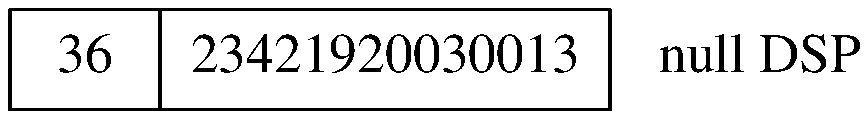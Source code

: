 .PS
.ps 20
## figure E-4
B1:	box "36" 
B2:	box "23421920030013" with .w at B1.e width 3*boxwid
B3:	box invis "null DSP" with .w at B2.e width 2*boxwid
##
.PE
